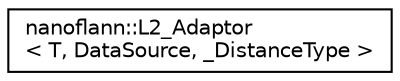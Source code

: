 digraph "Graphical Class Hierarchy"
{
  edge [fontname="Helvetica",fontsize="10",labelfontname="Helvetica",labelfontsize="10"];
  node [fontname="Helvetica",fontsize="10",shape=record];
  rankdir="LR";
  Node1 [label="nanoflann::L2_Adaptor\l\< T, DataSource, _DistanceType \>",height=0.2,width=0.4,color="black", fillcolor="white", style="filled",URL="$namespacenanoflann.html#structnanoflann_1_1L2__Adaptor"];
}

